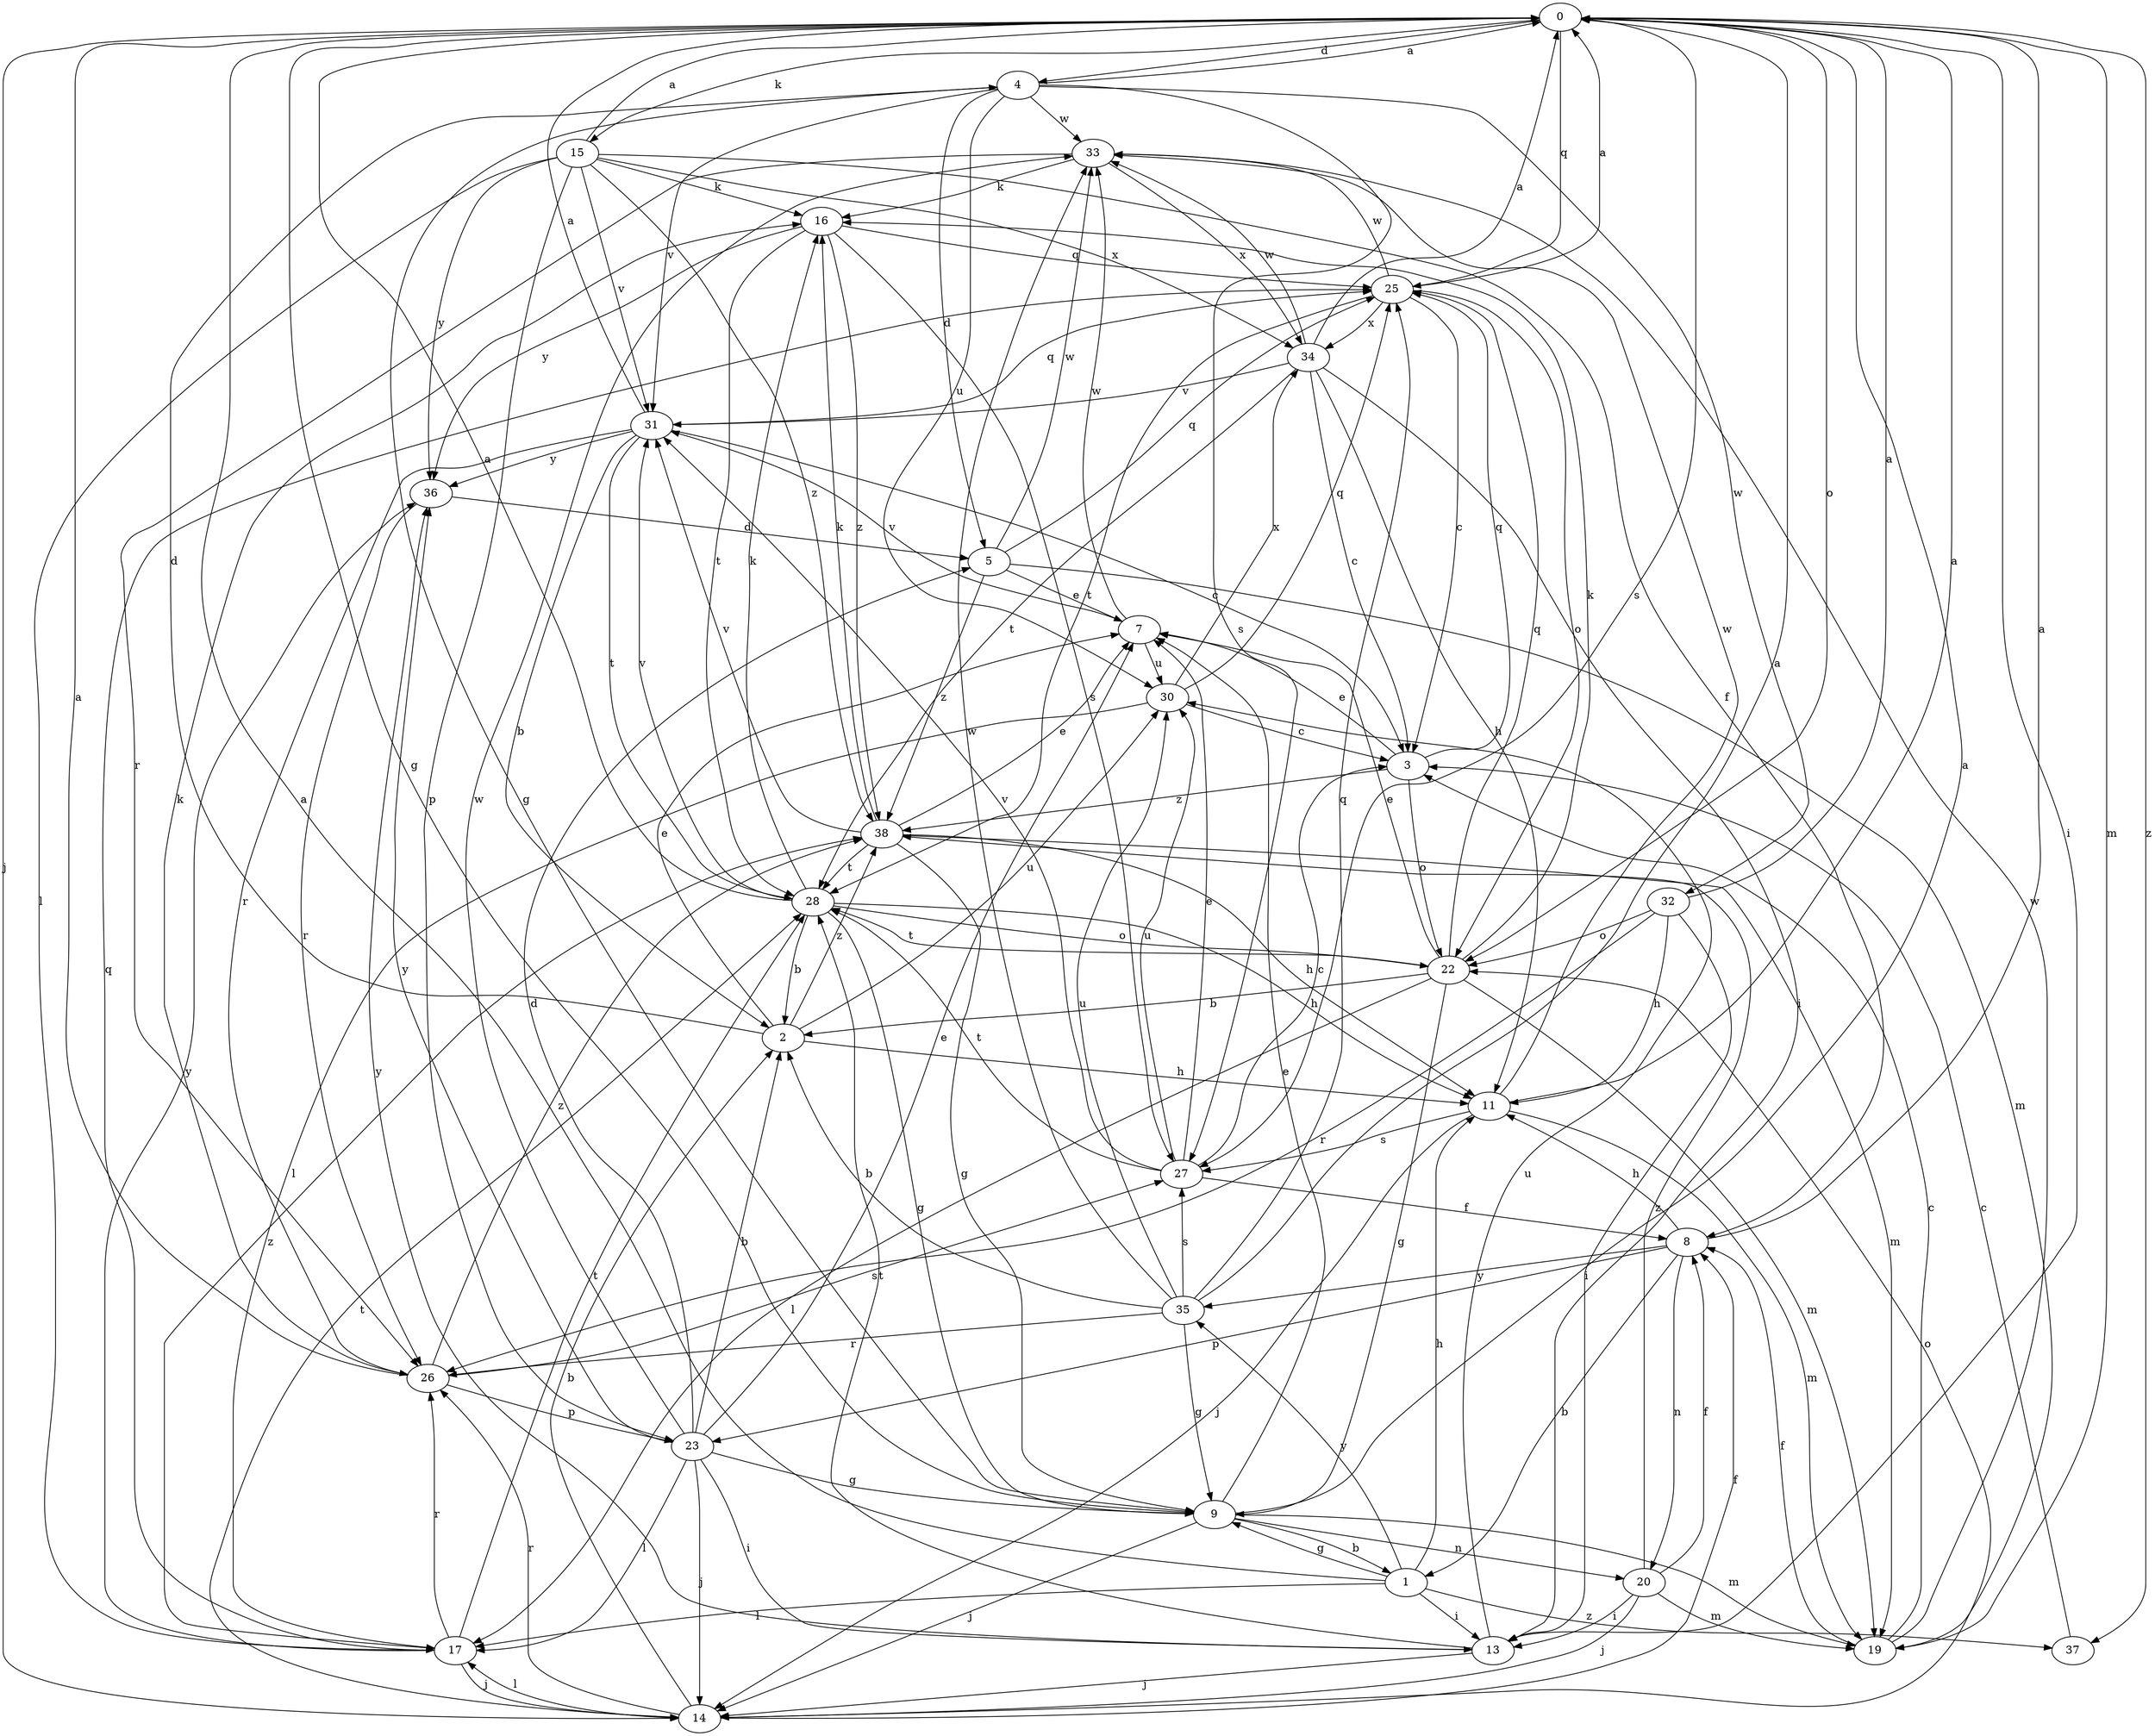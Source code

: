 strict digraph  {
0;
1;
2;
3;
4;
5;
7;
8;
9;
11;
13;
14;
15;
16;
17;
19;
20;
22;
23;
25;
26;
27;
28;
30;
31;
32;
33;
34;
35;
36;
37;
38;
0 -> 4  [label=d];
0 -> 9  [label=g];
0 -> 13  [label=i];
0 -> 14  [label=j];
0 -> 15  [label=k];
0 -> 19  [label=m];
0 -> 22  [label=o];
0 -> 25  [label=q];
0 -> 27  [label=s];
0 -> 37  [label=z];
1 -> 0  [label=a];
1 -> 9  [label=g];
1 -> 11  [label=h];
1 -> 13  [label=i];
1 -> 17  [label=l];
1 -> 35  [label=y];
1 -> 37  [label=z];
2 -> 4  [label=d];
2 -> 7  [label=e];
2 -> 11  [label=h];
2 -> 30  [label=u];
2 -> 38  [label=z];
3 -> 7  [label=e];
3 -> 22  [label=o];
3 -> 25  [label=q];
3 -> 38  [label=z];
4 -> 0  [label=a];
4 -> 5  [label=d];
4 -> 9  [label=g];
4 -> 27  [label=s];
4 -> 30  [label=u];
4 -> 31  [label=v];
4 -> 32  [label=w];
4 -> 33  [label=w];
5 -> 7  [label=e];
5 -> 19  [label=m];
5 -> 25  [label=q];
5 -> 33  [label=w];
5 -> 38  [label=z];
7 -> 30  [label=u];
7 -> 31  [label=v];
7 -> 33  [label=w];
8 -> 0  [label=a];
8 -> 1  [label=b];
8 -> 11  [label=h];
8 -> 20  [label=n];
8 -> 23  [label=p];
8 -> 35  [label=y];
9 -> 0  [label=a];
9 -> 1  [label=b];
9 -> 7  [label=e];
9 -> 14  [label=j];
9 -> 19  [label=m];
9 -> 20  [label=n];
11 -> 0  [label=a];
11 -> 14  [label=j];
11 -> 19  [label=m];
11 -> 27  [label=s];
11 -> 33  [label=w];
13 -> 14  [label=j];
13 -> 28  [label=t];
13 -> 30  [label=u];
13 -> 36  [label=y];
14 -> 2  [label=b];
14 -> 8  [label=f];
14 -> 17  [label=l];
14 -> 22  [label=o];
14 -> 26  [label=r];
14 -> 28  [label=t];
15 -> 0  [label=a];
15 -> 8  [label=f];
15 -> 16  [label=k];
15 -> 17  [label=l];
15 -> 23  [label=p];
15 -> 31  [label=v];
15 -> 34  [label=x];
15 -> 36  [label=y];
15 -> 38  [label=z];
16 -> 25  [label=q];
16 -> 27  [label=s];
16 -> 28  [label=t];
16 -> 36  [label=y];
16 -> 38  [label=z];
17 -> 14  [label=j];
17 -> 25  [label=q];
17 -> 26  [label=r];
17 -> 28  [label=t];
17 -> 36  [label=y];
17 -> 38  [label=z];
19 -> 3  [label=c];
19 -> 8  [label=f];
19 -> 33  [label=w];
20 -> 8  [label=f];
20 -> 13  [label=i];
20 -> 14  [label=j];
20 -> 19  [label=m];
20 -> 38  [label=z];
22 -> 2  [label=b];
22 -> 7  [label=e];
22 -> 9  [label=g];
22 -> 16  [label=k];
22 -> 17  [label=l];
22 -> 19  [label=m];
22 -> 25  [label=q];
22 -> 28  [label=t];
23 -> 2  [label=b];
23 -> 5  [label=d];
23 -> 7  [label=e];
23 -> 9  [label=g];
23 -> 13  [label=i];
23 -> 14  [label=j];
23 -> 17  [label=l];
23 -> 33  [label=w];
23 -> 36  [label=y];
25 -> 0  [label=a];
25 -> 3  [label=c];
25 -> 22  [label=o];
25 -> 28  [label=t];
25 -> 33  [label=w];
25 -> 34  [label=x];
26 -> 0  [label=a];
26 -> 16  [label=k];
26 -> 23  [label=p];
26 -> 27  [label=s];
26 -> 38  [label=z];
27 -> 3  [label=c];
27 -> 7  [label=e];
27 -> 8  [label=f];
27 -> 28  [label=t];
27 -> 30  [label=u];
27 -> 31  [label=v];
28 -> 0  [label=a];
28 -> 2  [label=b];
28 -> 9  [label=g];
28 -> 11  [label=h];
28 -> 16  [label=k];
28 -> 22  [label=o];
28 -> 31  [label=v];
30 -> 3  [label=c];
30 -> 17  [label=l];
30 -> 25  [label=q];
30 -> 34  [label=x];
31 -> 0  [label=a];
31 -> 2  [label=b];
31 -> 3  [label=c];
31 -> 25  [label=q];
31 -> 26  [label=r];
31 -> 28  [label=t];
31 -> 36  [label=y];
32 -> 0  [label=a];
32 -> 11  [label=h];
32 -> 13  [label=i];
32 -> 22  [label=o];
32 -> 26  [label=r];
33 -> 16  [label=k];
33 -> 26  [label=r];
33 -> 34  [label=x];
34 -> 0  [label=a];
34 -> 3  [label=c];
34 -> 11  [label=h];
34 -> 13  [label=i];
34 -> 28  [label=t];
34 -> 31  [label=v];
34 -> 33  [label=w];
35 -> 0  [label=a];
35 -> 2  [label=b];
35 -> 9  [label=g];
35 -> 25  [label=q];
35 -> 26  [label=r];
35 -> 27  [label=s];
35 -> 30  [label=u];
35 -> 33  [label=w];
36 -> 5  [label=d];
36 -> 26  [label=r];
37 -> 3  [label=c];
38 -> 7  [label=e];
38 -> 9  [label=g];
38 -> 11  [label=h];
38 -> 16  [label=k];
38 -> 19  [label=m];
38 -> 28  [label=t];
38 -> 31  [label=v];
}
